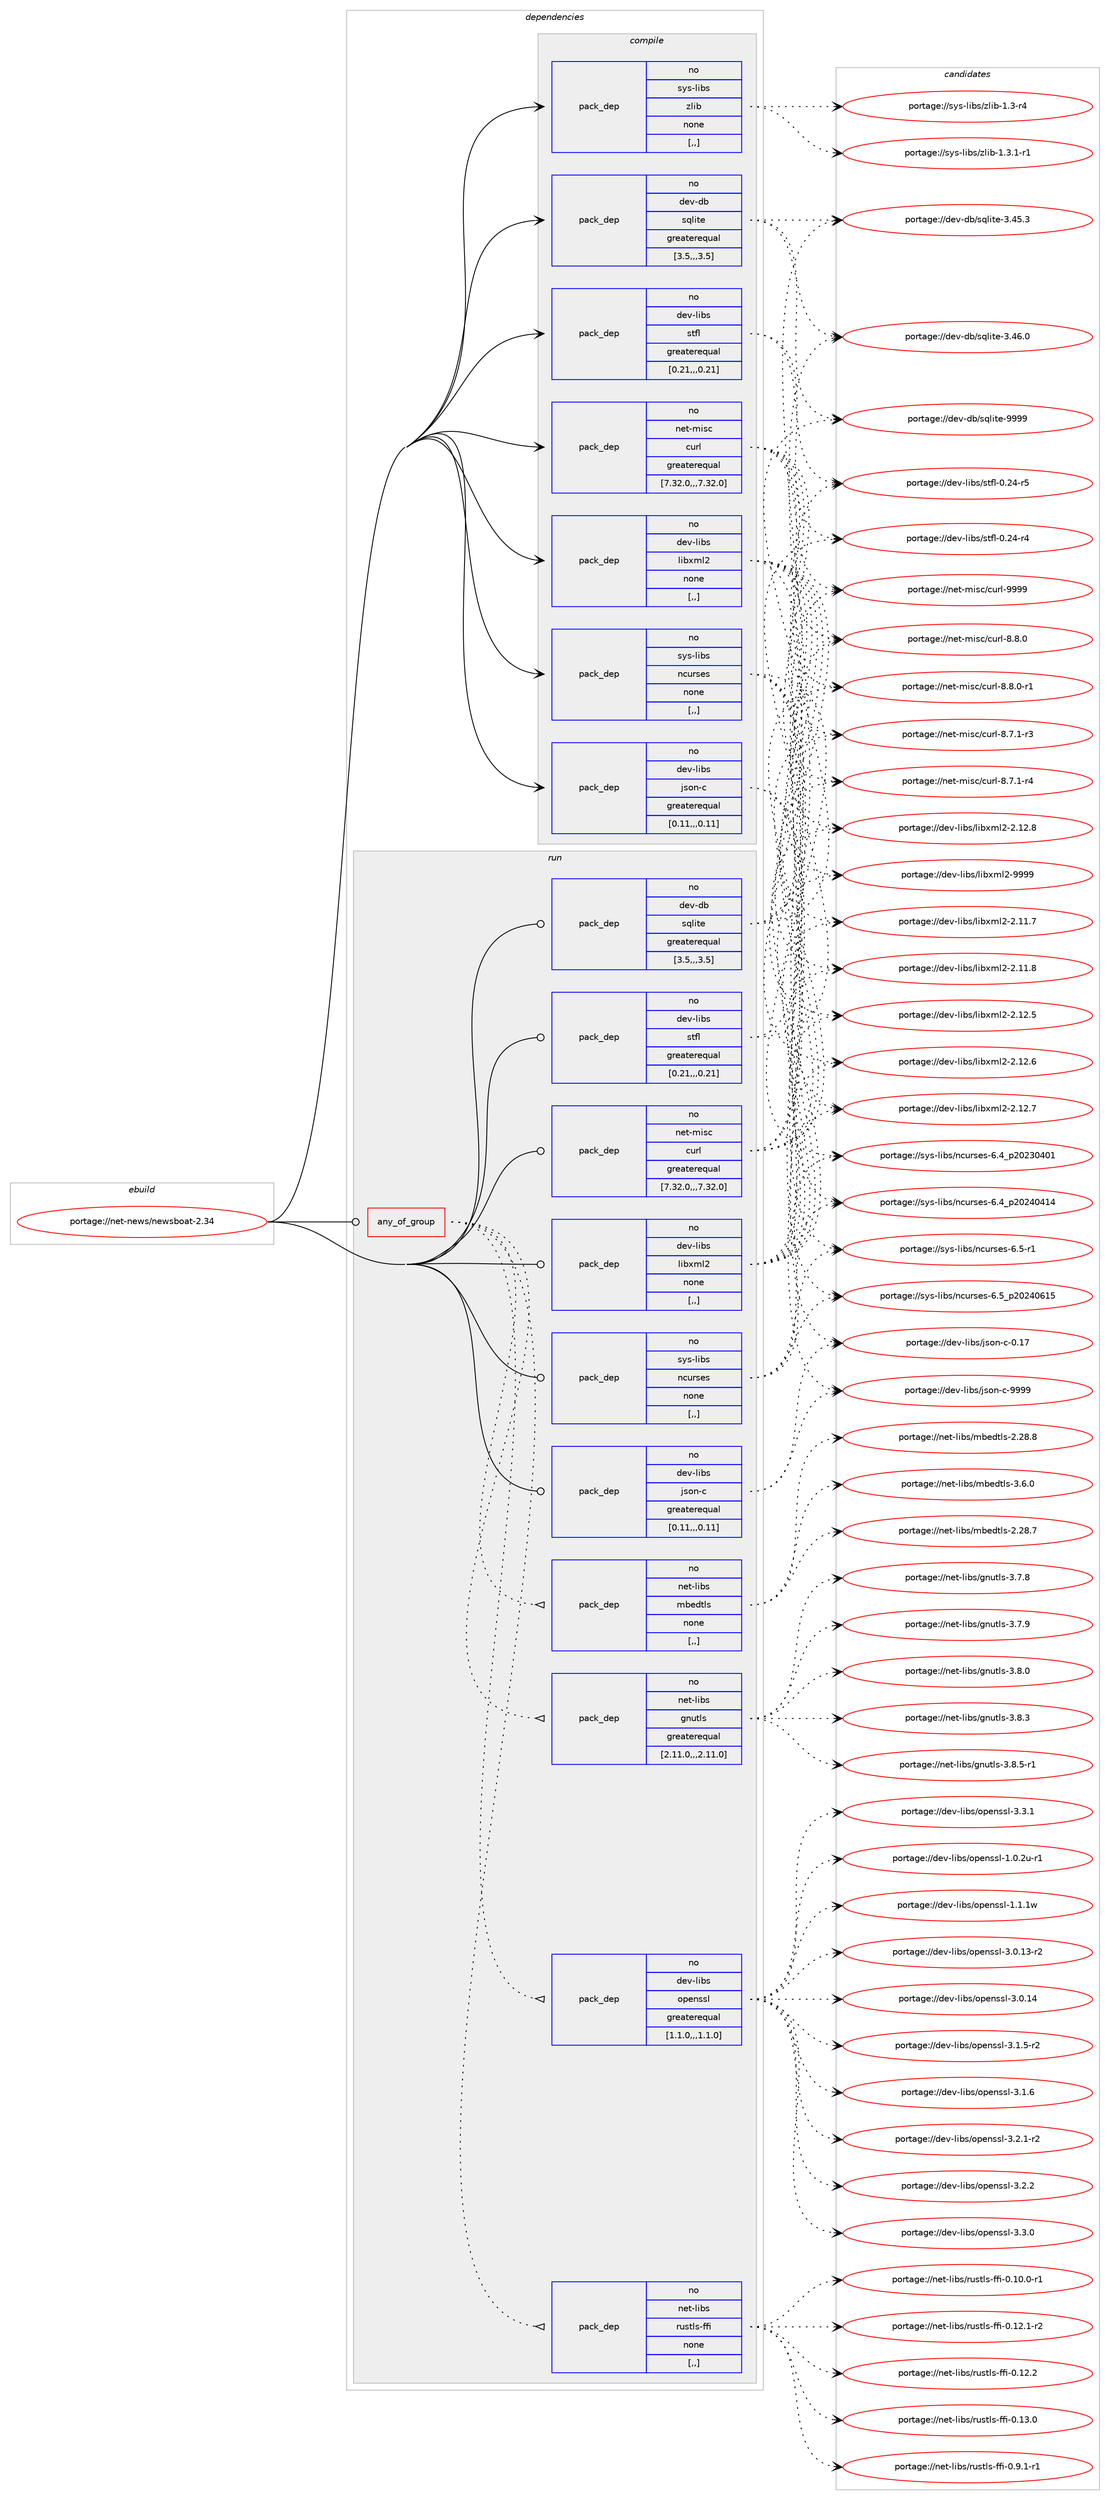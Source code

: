 digraph prolog {

# *************
# Graph options
# *************

newrank=true;
concentrate=true;
compound=true;
graph [rankdir=LR,fontname=Helvetica,fontsize=10,ranksep=1.5];#, ranksep=2.5, nodesep=0.2];
edge  [arrowhead=vee];
node  [fontname=Helvetica,fontsize=10];

# **********
# The ebuild
# **********

subgraph cluster_leftcol {
color=gray;
rank=same;
label=<<i>ebuild</i>>;
id [label="portage://net-news/newsboat-2.34", color=red, width=4, href="../net-news/newsboat-2.34.svg"];
}

# ****************
# The dependencies
# ****************

subgraph cluster_midcol {
color=gray;
label=<<i>dependencies</i>>;
subgraph cluster_compile {
fillcolor="#eeeeee";
style=filled;
label=<<i>compile</i>>;
subgraph pack270285 {
dependency370590 [label=<<TABLE BORDER="0" CELLBORDER="1" CELLSPACING="0" CELLPADDING="4" WIDTH="220"><TR><TD ROWSPAN="6" CELLPADDING="30">pack_dep</TD></TR><TR><TD WIDTH="110">no</TD></TR><TR><TD>dev-db</TD></TR><TR><TD>sqlite</TD></TR><TR><TD>greaterequal</TD></TR><TR><TD>[3.5,,,3.5]</TD></TR></TABLE>>, shape=none, color=blue];
}
id:e -> dependency370590:w [weight=20,style="solid",arrowhead="vee"];
subgraph pack270286 {
dependency370591 [label=<<TABLE BORDER="0" CELLBORDER="1" CELLSPACING="0" CELLPADDING="4" WIDTH="220"><TR><TD ROWSPAN="6" CELLPADDING="30">pack_dep</TD></TR><TR><TD WIDTH="110">no</TD></TR><TR><TD>dev-libs</TD></TR><TR><TD>json-c</TD></TR><TR><TD>greaterequal</TD></TR><TR><TD>[0.11,,,0.11]</TD></TR></TABLE>>, shape=none, color=blue];
}
id:e -> dependency370591:w [weight=20,style="solid",arrowhead="vee"];
subgraph pack270287 {
dependency370592 [label=<<TABLE BORDER="0" CELLBORDER="1" CELLSPACING="0" CELLPADDING="4" WIDTH="220"><TR><TD ROWSPAN="6" CELLPADDING="30">pack_dep</TD></TR><TR><TD WIDTH="110">no</TD></TR><TR><TD>dev-libs</TD></TR><TR><TD>libxml2</TD></TR><TR><TD>none</TD></TR><TR><TD>[,,]</TD></TR></TABLE>>, shape=none, color=blue];
}
id:e -> dependency370592:w [weight=20,style="solid",arrowhead="vee"];
subgraph pack270288 {
dependency370593 [label=<<TABLE BORDER="0" CELLBORDER="1" CELLSPACING="0" CELLPADDING="4" WIDTH="220"><TR><TD ROWSPAN="6" CELLPADDING="30">pack_dep</TD></TR><TR><TD WIDTH="110">no</TD></TR><TR><TD>dev-libs</TD></TR><TR><TD>stfl</TD></TR><TR><TD>greaterequal</TD></TR><TR><TD>[0.21,,,0.21]</TD></TR></TABLE>>, shape=none, color=blue];
}
id:e -> dependency370593:w [weight=20,style="solid",arrowhead="vee"];
subgraph pack270289 {
dependency370594 [label=<<TABLE BORDER="0" CELLBORDER="1" CELLSPACING="0" CELLPADDING="4" WIDTH="220"><TR><TD ROWSPAN="6" CELLPADDING="30">pack_dep</TD></TR><TR><TD WIDTH="110">no</TD></TR><TR><TD>net-misc</TD></TR><TR><TD>curl</TD></TR><TR><TD>greaterequal</TD></TR><TR><TD>[7.32.0,,,7.32.0]</TD></TR></TABLE>>, shape=none, color=blue];
}
id:e -> dependency370594:w [weight=20,style="solid",arrowhead="vee"];
subgraph pack270290 {
dependency370595 [label=<<TABLE BORDER="0" CELLBORDER="1" CELLSPACING="0" CELLPADDING="4" WIDTH="220"><TR><TD ROWSPAN="6" CELLPADDING="30">pack_dep</TD></TR><TR><TD WIDTH="110">no</TD></TR><TR><TD>sys-libs</TD></TR><TR><TD>ncurses</TD></TR><TR><TD>none</TD></TR><TR><TD>[,,]</TD></TR></TABLE>>, shape=none, color=blue];
}
id:e -> dependency370595:w [weight=20,style="solid",arrowhead="vee"];
subgraph pack270291 {
dependency370596 [label=<<TABLE BORDER="0" CELLBORDER="1" CELLSPACING="0" CELLPADDING="4" WIDTH="220"><TR><TD ROWSPAN="6" CELLPADDING="30">pack_dep</TD></TR><TR><TD WIDTH="110">no</TD></TR><TR><TD>sys-libs</TD></TR><TR><TD>zlib</TD></TR><TR><TD>none</TD></TR><TR><TD>[,,]</TD></TR></TABLE>>, shape=none, color=blue];
}
id:e -> dependency370596:w [weight=20,style="solid",arrowhead="vee"];
}
subgraph cluster_compileandrun {
fillcolor="#eeeeee";
style=filled;
label=<<i>compile and run</i>>;
}
subgraph cluster_run {
fillcolor="#eeeeee";
style=filled;
label=<<i>run</i>>;
subgraph any2499 {
dependency370597 [label=<<TABLE BORDER="0" CELLBORDER="1" CELLSPACING="0" CELLPADDING="4"><TR><TD CELLPADDING="10">any_of_group</TD></TR></TABLE>>, shape=none, color=red];subgraph pack270292 {
dependency370598 [label=<<TABLE BORDER="0" CELLBORDER="1" CELLSPACING="0" CELLPADDING="4" WIDTH="220"><TR><TD ROWSPAN="6" CELLPADDING="30">pack_dep</TD></TR><TR><TD WIDTH="110">no</TD></TR><TR><TD>dev-libs</TD></TR><TR><TD>openssl</TD></TR><TR><TD>greaterequal</TD></TR><TR><TD>[1.1.0,,,1.1.0]</TD></TR></TABLE>>, shape=none, color=blue];
}
dependency370597:e -> dependency370598:w [weight=20,style="dotted",arrowhead="oinv"];
subgraph pack270293 {
dependency370599 [label=<<TABLE BORDER="0" CELLBORDER="1" CELLSPACING="0" CELLPADDING="4" WIDTH="220"><TR><TD ROWSPAN="6" CELLPADDING="30">pack_dep</TD></TR><TR><TD WIDTH="110">no</TD></TR><TR><TD>net-libs</TD></TR><TR><TD>gnutls</TD></TR><TR><TD>greaterequal</TD></TR><TR><TD>[2.11.0,,,2.11.0]</TD></TR></TABLE>>, shape=none, color=blue];
}
dependency370597:e -> dependency370599:w [weight=20,style="dotted",arrowhead="oinv"];
subgraph pack270294 {
dependency370600 [label=<<TABLE BORDER="0" CELLBORDER="1" CELLSPACING="0" CELLPADDING="4" WIDTH="220"><TR><TD ROWSPAN="6" CELLPADDING="30">pack_dep</TD></TR><TR><TD WIDTH="110">no</TD></TR><TR><TD>net-libs</TD></TR><TR><TD>mbedtls</TD></TR><TR><TD>none</TD></TR><TR><TD>[,,]</TD></TR></TABLE>>, shape=none, color=blue];
}
dependency370597:e -> dependency370600:w [weight=20,style="dotted",arrowhead="oinv"];
subgraph pack270295 {
dependency370601 [label=<<TABLE BORDER="0" CELLBORDER="1" CELLSPACING="0" CELLPADDING="4" WIDTH="220"><TR><TD ROWSPAN="6" CELLPADDING="30">pack_dep</TD></TR><TR><TD WIDTH="110">no</TD></TR><TR><TD>net-libs</TD></TR><TR><TD>rustls-ffi</TD></TR><TR><TD>none</TD></TR><TR><TD>[,,]</TD></TR></TABLE>>, shape=none, color=blue];
}
dependency370597:e -> dependency370601:w [weight=20,style="dotted",arrowhead="oinv"];
}
id:e -> dependency370597:w [weight=20,style="solid",arrowhead="odot"];
subgraph pack270296 {
dependency370602 [label=<<TABLE BORDER="0" CELLBORDER="1" CELLSPACING="0" CELLPADDING="4" WIDTH="220"><TR><TD ROWSPAN="6" CELLPADDING="30">pack_dep</TD></TR><TR><TD WIDTH="110">no</TD></TR><TR><TD>dev-db</TD></TR><TR><TD>sqlite</TD></TR><TR><TD>greaterequal</TD></TR><TR><TD>[3.5,,,3.5]</TD></TR></TABLE>>, shape=none, color=blue];
}
id:e -> dependency370602:w [weight=20,style="solid",arrowhead="odot"];
subgraph pack270297 {
dependency370603 [label=<<TABLE BORDER="0" CELLBORDER="1" CELLSPACING="0" CELLPADDING="4" WIDTH="220"><TR><TD ROWSPAN="6" CELLPADDING="30">pack_dep</TD></TR><TR><TD WIDTH="110">no</TD></TR><TR><TD>dev-libs</TD></TR><TR><TD>json-c</TD></TR><TR><TD>greaterequal</TD></TR><TR><TD>[0.11,,,0.11]</TD></TR></TABLE>>, shape=none, color=blue];
}
id:e -> dependency370603:w [weight=20,style="solid",arrowhead="odot"];
subgraph pack270298 {
dependency370604 [label=<<TABLE BORDER="0" CELLBORDER="1" CELLSPACING="0" CELLPADDING="4" WIDTH="220"><TR><TD ROWSPAN="6" CELLPADDING="30">pack_dep</TD></TR><TR><TD WIDTH="110">no</TD></TR><TR><TD>dev-libs</TD></TR><TR><TD>libxml2</TD></TR><TR><TD>none</TD></TR><TR><TD>[,,]</TD></TR></TABLE>>, shape=none, color=blue];
}
id:e -> dependency370604:w [weight=20,style="solid",arrowhead="odot"];
subgraph pack270299 {
dependency370605 [label=<<TABLE BORDER="0" CELLBORDER="1" CELLSPACING="0" CELLPADDING="4" WIDTH="220"><TR><TD ROWSPAN="6" CELLPADDING="30">pack_dep</TD></TR><TR><TD WIDTH="110">no</TD></TR><TR><TD>dev-libs</TD></TR><TR><TD>stfl</TD></TR><TR><TD>greaterequal</TD></TR><TR><TD>[0.21,,,0.21]</TD></TR></TABLE>>, shape=none, color=blue];
}
id:e -> dependency370605:w [weight=20,style="solid",arrowhead="odot"];
subgraph pack270300 {
dependency370606 [label=<<TABLE BORDER="0" CELLBORDER="1" CELLSPACING="0" CELLPADDING="4" WIDTH="220"><TR><TD ROWSPAN="6" CELLPADDING="30">pack_dep</TD></TR><TR><TD WIDTH="110">no</TD></TR><TR><TD>net-misc</TD></TR><TR><TD>curl</TD></TR><TR><TD>greaterequal</TD></TR><TR><TD>[7.32.0,,,7.32.0]</TD></TR></TABLE>>, shape=none, color=blue];
}
id:e -> dependency370606:w [weight=20,style="solid",arrowhead="odot"];
subgraph pack270301 {
dependency370607 [label=<<TABLE BORDER="0" CELLBORDER="1" CELLSPACING="0" CELLPADDING="4" WIDTH="220"><TR><TD ROWSPAN="6" CELLPADDING="30">pack_dep</TD></TR><TR><TD WIDTH="110">no</TD></TR><TR><TD>sys-libs</TD></TR><TR><TD>ncurses</TD></TR><TR><TD>none</TD></TR><TR><TD>[,,]</TD></TR></TABLE>>, shape=none, color=blue];
}
id:e -> dependency370607:w [weight=20,style="solid",arrowhead="odot"];
}
}

# **************
# The candidates
# **************

subgraph cluster_choices {
rank=same;
color=gray;
label=<<i>candidates</i>>;

subgraph choice270285 {
color=black;
nodesep=1;
choice10010111845100984711511310810511610145514652534651 [label="portage://dev-db/sqlite-3.45.3", color=red, width=4,href="../dev-db/sqlite-3.45.3.svg"];
choice10010111845100984711511310810511610145514652544648 [label="portage://dev-db/sqlite-3.46.0", color=red, width=4,href="../dev-db/sqlite-3.46.0.svg"];
choice1001011184510098471151131081051161014557575757 [label="portage://dev-db/sqlite-9999", color=red, width=4,href="../dev-db/sqlite-9999.svg"];
dependency370590:e -> choice10010111845100984711511310810511610145514652534651:w [style=dotted,weight="100"];
dependency370590:e -> choice10010111845100984711511310810511610145514652544648:w [style=dotted,weight="100"];
dependency370590:e -> choice1001011184510098471151131081051161014557575757:w [style=dotted,weight="100"];
}
subgraph choice270286 {
color=black;
nodesep=1;
choice10010111845108105981154710611511111045994548464955 [label="portage://dev-libs/json-c-0.17", color=red, width=4,href="../dev-libs/json-c-0.17.svg"];
choice10010111845108105981154710611511111045994557575757 [label="portage://dev-libs/json-c-9999", color=red, width=4,href="../dev-libs/json-c-9999.svg"];
dependency370591:e -> choice10010111845108105981154710611511111045994548464955:w [style=dotted,weight="100"];
dependency370591:e -> choice10010111845108105981154710611511111045994557575757:w [style=dotted,weight="100"];
}
subgraph choice270287 {
color=black;
nodesep=1;
choice100101118451081059811547108105981201091085045504649494655 [label="portage://dev-libs/libxml2-2.11.7", color=red, width=4,href="../dev-libs/libxml2-2.11.7.svg"];
choice100101118451081059811547108105981201091085045504649494656 [label="portage://dev-libs/libxml2-2.11.8", color=red, width=4,href="../dev-libs/libxml2-2.11.8.svg"];
choice100101118451081059811547108105981201091085045504649504653 [label="portage://dev-libs/libxml2-2.12.5", color=red, width=4,href="../dev-libs/libxml2-2.12.5.svg"];
choice100101118451081059811547108105981201091085045504649504654 [label="portage://dev-libs/libxml2-2.12.6", color=red, width=4,href="../dev-libs/libxml2-2.12.6.svg"];
choice100101118451081059811547108105981201091085045504649504655 [label="portage://dev-libs/libxml2-2.12.7", color=red, width=4,href="../dev-libs/libxml2-2.12.7.svg"];
choice100101118451081059811547108105981201091085045504649504656 [label="portage://dev-libs/libxml2-2.12.8", color=red, width=4,href="../dev-libs/libxml2-2.12.8.svg"];
choice10010111845108105981154710810598120109108504557575757 [label="portage://dev-libs/libxml2-9999", color=red, width=4,href="../dev-libs/libxml2-9999.svg"];
dependency370592:e -> choice100101118451081059811547108105981201091085045504649494655:w [style=dotted,weight="100"];
dependency370592:e -> choice100101118451081059811547108105981201091085045504649494656:w [style=dotted,weight="100"];
dependency370592:e -> choice100101118451081059811547108105981201091085045504649504653:w [style=dotted,weight="100"];
dependency370592:e -> choice100101118451081059811547108105981201091085045504649504654:w [style=dotted,weight="100"];
dependency370592:e -> choice100101118451081059811547108105981201091085045504649504655:w [style=dotted,weight="100"];
dependency370592:e -> choice100101118451081059811547108105981201091085045504649504656:w [style=dotted,weight="100"];
dependency370592:e -> choice10010111845108105981154710810598120109108504557575757:w [style=dotted,weight="100"];
}
subgraph choice270288 {
color=black;
nodesep=1;
choice10010111845108105981154711511610210845484650524511452 [label="portage://dev-libs/stfl-0.24-r4", color=red, width=4,href="../dev-libs/stfl-0.24-r4.svg"];
choice10010111845108105981154711511610210845484650524511453 [label="portage://dev-libs/stfl-0.24-r5", color=red, width=4,href="../dev-libs/stfl-0.24-r5.svg"];
dependency370593:e -> choice10010111845108105981154711511610210845484650524511452:w [style=dotted,weight="100"];
dependency370593:e -> choice10010111845108105981154711511610210845484650524511453:w [style=dotted,weight="100"];
}
subgraph choice270289 {
color=black;
nodesep=1;
choice110101116451091051159947991171141084556465546494511451 [label="portage://net-misc/curl-8.7.1-r3", color=red, width=4,href="../net-misc/curl-8.7.1-r3.svg"];
choice110101116451091051159947991171141084556465546494511452 [label="portage://net-misc/curl-8.7.1-r4", color=red, width=4,href="../net-misc/curl-8.7.1-r4.svg"];
choice11010111645109105115994799117114108455646564648 [label="portage://net-misc/curl-8.8.0", color=red, width=4,href="../net-misc/curl-8.8.0.svg"];
choice110101116451091051159947991171141084556465646484511449 [label="portage://net-misc/curl-8.8.0-r1", color=red, width=4,href="../net-misc/curl-8.8.0-r1.svg"];
choice110101116451091051159947991171141084557575757 [label="portage://net-misc/curl-9999", color=red, width=4,href="../net-misc/curl-9999.svg"];
dependency370594:e -> choice110101116451091051159947991171141084556465546494511451:w [style=dotted,weight="100"];
dependency370594:e -> choice110101116451091051159947991171141084556465546494511452:w [style=dotted,weight="100"];
dependency370594:e -> choice11010111645109105115994799117114108455646564648:w [style=dotted,weight="100"];
dependency370594:e -> choice110101116451091051159947991171141084556465646484511449:w [style=dotted,weight="100"];
dependency370594:e -> choice110101116451091051159947991171141084557575757:w [style=dotted,weight="100"];
}
subgraph choice270290 {
color=black;
nodesep=1;
choice1151211154510810598115471109911711411510111545544652951125048505148524849 [label="portage://sys-libs/ncurses-6.4_p20230401", color=red, width=4,href="../sys-libs/ncurses-6.4_p20230401.svg"];
choice1151211154510810598115471109911711411510111545544652951125048505248524952 [label="portage://sys-libs/ncurses-6.4_p20240414", color=red, width=4,href="../sys-libs/ncurses-6.4_p20240414.svg"];
choice11512111545108105981154711099117114115101115455446534511449 [label="portage://sys-libs/ncurses-6.5-r1", color=red, width=4,href="../sys-libs/ncurses-6.5-r1.svg"];
choice1151211154510810598115471109911711411510111545544653951125048505248544953 [label="portage://sys-libs/ncurses-6.5_p20240615", color=red, width=4,href="../sys-libs/ncurses-6.5_p20240615.svg"];
dependency370595:e -> choice1151211154510810598115471109911711411510111545544652951125048505148524849:w [style=dotted,weight="100"];
dependency370595:e -> choice1151211154510810598115471109911711411510111545544652951125048505248524952:w [style=dotted,weight="100"];
dependency370595:e -> choice11512111545108105981154711099117114115101115455446534511449:w [style=dotted,weight="100"];
dependency370595:e -> choice1151211154510810598115471109911711411510111545544653951125048505248544953:w [style=dotted,weight="100"];
}
subgraph choice270291 {
color=black;
nodesep=1;
choice11512111545108105981154712210810598454946514511452 [label="portage://sys-libs/zlib-1.3-r4", color=red, width=4,href="../sys-libs/zlib-1.3-r4.svg"];
choice115121115451081059811547122108105984549465146494511449 [label="portage://sys-libs/zlib-1.3.1-r1", color=red, width=4,href="../sys-libs/zlib-1.3.1-r1.svg"];
dependency370596:e -> choice11512111545108105981154712210810598454946514511452:w [style=dotted,weight="100"];
dependency370596:e -> choice115121115451081059811547122108105984549465146494511449:w [style=dotted,weight="100"];
}
subgraph choice270292 {
color=black;
nodesep=1;
choice1001011184510810598115471111121011101151151084549464846501174511449 [label="portage://dev-libs/openssl-1.0.2u-r1", color=red, width=4,href="../dev-libs/openssl-1.0.2u-r1.svg"];
choice100101118451081059811547111112101110115115108454946494649119 [label="portage://dev-libs/openssl-1.1.1w", color=red, width=4,href="../dev-libs/openssl-1.1.1w.svg"];
choice100101118451081059811547111112101110115115108455146484649514511450 [label="portage://dev-libs/openssl-3.0.13-r2", color=red, width=4,href="../dev-libs/openssl-3.0.13-r2.svg"];
choice10010111845108105981154711111210111011511510845514648464952 [label="portage://dev-libs/openssl-3.0.14", color=red, width=4,href="../dev-libs/openssl-3.0.14.svg"];
choice1001011184510810598115471111121011101151151084551464946534511450 [label="portage://dev-libs/openssl-3.1.5-r2", color=red, width=4,href="../dev-libs/openssl-3.1.5-r2.svg"];
choice100101118451081059811547111112101110115115108455146494654 [label="portage://dev-libs/openssl-3.1.6", color=red, width=4,href="../dev-libs/openssl-3.1.6.svg"];
choice1001011184510810598115471111121011101151151084551465046494511450 [label="portage://dev-libs/openssl-3.2.1-r2", color=red, width=4,href="../dev-libs/openssl-3.2.1-r2.svg"];
choice100101118451081059811547111112101110115115108455146504650 [label="portage://dev-libs/openssl-3.2.2", color=red, width=4,href="../dev-libs/openssl-3.2.2.svg"];
choice100101118451081059811547111112101110115115108455146514648 [label="portage://dev-libs/openssl-3.3.0", color=red, width=4,href="../dev-libs/openssl-3.3.0.svg"];
choice100101118451081059811547111112101110115115108455146514649 [label="portage://dev-libs/openssl-3.3.1", color=red, width=4,href="../dev-libs/openssl-3.3.1.svg"];
dependency370598:e -> choice1001011184510810598115471111121011101151151084549464846501174511449:w [style=dotted,weight="100"];
dependency370598:e -> choice100101118451081059811547111112101110115115108454946494649119:w [style=dotted,weight="100"];
dependency370598:e -> choice100101118451081059811547111112101110115115108455146484649514511450:w [style=dotted,weight="100"];
dependency370598:e -> choice10010111845108105981154711111210111011511510845514648464952:w [style=dotted,weight="100"];
dependency370598:e -> choice1001011184510810598115471111121011101151151084551464946534511450:w [style=dotted,weight="100"];
dependency370598:e -> choice100101118451081059811547111112101110115115108455146494654:w [style=dotted,weight="100"];
dependency370598:e -> choice1001011184510810598115471111121011101151151084551465046494511450:w [style=dotted,weight="100"];
dependency370598:e -> choice100101118451081059811547111112101110115115108455146504650:w [style=dotted,weight="100"];
dependency370598:e -> choice100101118451081059811547111112101110115115108455146514648:w [style=dotted,weight="100"];
dependency370598:e -> choice100101118451081059811547111112101110115115108455146514649:w [style=dotted,weight="100"];
}
subgraph choice270293 {
color=black;
nodesep=1;
choice110101116451081059811547103110117116108115455146554656 [label="portage://net-libs/gnutls-3.7.8", color=red, width=4,href="../net-libs/gnutls-3.7.8.svg"];
choice110101116451081059811547103110117116108115455146554657 [label="portage://net-libs/gnutls-3.7.9", color=red, width=4,href="../net-libs/gnutls-3.7.9.svg"];
choice110101116451081059811547103110117116108115455146564648 [label="portage://net-libs/gnutls-3.8.0", color=red, width=4,href="../net-libs/gnutls-3.8.0.svg"];
choice110101116451081059811547103110117116108115455146564651 [label="portage://net-libs/gnutls-3.8.3", color=red, width=4,href="../net-libs/gnutls-3.8.3.svg"];
choice1101011164510810598115471031101171161081154551465646534511449 [label="portage://net-libs/gnutls-3.8.5-r1", color=red, width=4,href="../net-libs/gnutls-3.8.5-r1.svg"];
dependency370599:e -> choice110101116451081059811547103110117116108115455146554656:w [style=dotted,weight="100"];
dependency370599:e -> choice110101116451081059811547103110117116108115455146554657:w [style=dotted,weight="100"];
dependency370599:e -> choice110101116451081059811547103110117116108115455146564648:w [style=dotted,weight="100"];
dependency370599:e -> choice110101116451081059811547103110117116108115455146564651:w [style=dotted,weight="100"];
dependency370599:e -> choice1101011164510810598115471031101171161081154551465646534511449:w [style=dotted,weight="100"];
}
subgraph choice270294 {
color=black;
nodesep=1;
choice1101011164510810598115471099810110011610811545504650564655 [label="portage://net-libs/mbedtls-2.28.7", color=red, width=4,href="../net-libs/mbedtls-2.28.7.svg"];
choice1101011164510810598115471099810110011610811545504650564656 [label="portage://net-libs/mbedtls-2.28.8", color=red, width=4,href="../net-libs/mbedtls-2.28.8.svg"];
choice11010111645108105981154710998101100116108115455146544648 [label="portage://net-libs/mbedtls-3.6.0", color=red, width=4,href="../net-libs/mbedtls-3.6.0.svg"];
dependency370600:e -> choice1101011164510810598115471099810110011610811545504650564655:w [style=dotted,weight="100"];
dependency370600:e -> choice1101011164510810598115471099810110011610811545504650564656:w [style=dotted,weight="100"];
dependency370600:e -> choice11010111645108105981154710998101100116108115455146544648:w [style=dotted,weight="100"];
}
subgraph choice270295 {
color=black;
nodesep=1;
choice11010111645108105981154711411711511610811545102102105454846494846484511449 [label="portage://net-libs/rustls-ffi-0.10.0-r1", color=red, width=4,href="../net-libs/rustls-ffi-0.10.0-r1.svg"];
choice11010111645108105981154711411711511610811545102102105454846495046494511450 [label="portage://net-libs/rustls-ffi-0.12.1-r2", color=red, width=4,href="../net-libs/rustls-ffi-0.12.1-r2.svg"];
choice1101011164510810598115471141171151161081154510210210545484649504650 [label="portage://net-libs/rustls-ffi-0.12.2", color=red, width=4,href="../net-libs/rustls-ffi-0.12.2.svg"];
choice1101011164510810598115471141171151161081154510210210545484649514648 [label="portage://net-libs/rustls-ffi-0.13.0", color=red, width=4,href="../net-libs/rustls-ffi-0.13.0.svg"];
choice110101116451081059811547114117115116108115451021021054548465746494511449 [label="portage://net-libs/rustls-ffi-0.9.1-r1", color=red, width=4,href="../net-libs/rustls-ffi-0.9.1-r1.svg"];
dependency370601:e -> choice11010111645108105981154711411711511610811545102102105454846494846484511449:w [style=dotted,weight="100"];
dependency370601:e -> choice11010111645108105981154711411711511610811545102102105454846495046494511450:w [style=dotted,weight="100"];
dependency370601:e -> choice1101011164510810598115471141171151161081154510210210545484649504650:w [style=dotted,weight="100"];
dependency370601:e -> choice1101011164510810598115471141171151161081154510210210545484649514648:w [style=dotted,weight="100"];
dependency370601:e -> choice110101116451081059811547114117115116108115451021021054548465746494511449:w [style=dotted,weight="100"];
}
subgraph choice270296 {
color=black;
nodesep=1;
choice10010111845100984711511310810511610145514652534651 [label="portage://dev-db/sqlite-3.45.3", color=red, width=4,href="../dev-db/sqlite-3.45.3.svg"];
choice10010111845100984711511310810511610145514652544648 [label="portage://dev-db/sqlite-3.46.0", color=red, width=4,href="../dev-db/sqlite-3.46.0.svg"];
choice1001011184510098471151131081051161014557575757 [label="portage://dev-db/sqlite-9999", color=red, width=4,href="../dev-db/sqlite-9999.svg"];
dependency370602:e -> choice10010111845100984711511310810511610145514652534651:w [style=dotted,weight="100"];
dependency370602:e -> choice10010111845100984711511310810511610145514652544648:w [style=dotted,weight="100"];
dependency370602:e -> choice1001011184510098471151131081051161014557575757:w [style=dotted,weight="100"];
}
subgraph choice270297 {
color=black;
nodesep=1;
choice10010111845108105981154710611511111045994548464955 [label="portage://dev-libs/json-c-0.17", color=red, width=4,href="../dev-libs/json-c-0.17.svg"];
choice10010111845108105981154710611511111045994557575757 [label="portage://dev-libs/json-c-9999", color=red, width=4,href="../dev-libs/json-c-9999.svg"];
dependency370603:e -> choice10010111845108105981154710611511111045994548464955:w [style=dotted,weight="100"];
dependency370603:e -> choice10010111845108105981154710611511111045994557575757:w [style=dotted,weight="100"];
}
subgraph choice270298 {
color=black;
nodesep=1;
choice100101118451081059811547108105981201091085045504649494655 [label="portage://dev-libs/libxml2-2.11.7", color=red, width=4,href="../dev-libs/libxml2-2.11.7.svg"];
choice100101118451081059811547108105981201091085045504649494656 [label="portage://dev-libs/libxml2-2.11.8", color=red, width=4,href="../dev-libs/libxml2-2.11.8.svg"];
choice100101118451081059811547108105981201091085045504649504653 [label="portage://dev-libs/libxml2-2.12.5", color=red, width=4,href="../dev-libs/libxml2-2.12.5.svg"];
choice100101118451081059811547108105981201091085045504649504654 [label="portage://dev-libs/libxml2-2.12.6", color=red, width=4,href="../dev-libs/libxml2-2.12.6.svg"];
choice100101118451081059811547108105981201091085045504649504655 [label="portage://dev-libs/libxml2-2.12.7", color=red, width=4,href="../dev-libs/libxml2-2.12.7.svg"];
choice100101118451081059811547108105981201091085045504649504656 [label="portage://dev-libs/libxml2-2.12.8", color=red, width=4,href="../dev-libs/libxml2-2.12.8.svg"];
choice10010111845108105981154710810598120109108504557575757 [label="portage://dev-libs/libxml2-9999", color=red, width=4,href="../dev-libs/libxml2-9999.svg"];
dependency370604:e -> choice100101118451081059811547108105981201091085045504649494655:w [style=dotted,weight="100"];
dependency370604:e -> choice100101118451081059811547108105981201091085045504649494656:w [style=dotted,weight="100"];
dependency370604:e -> choice100101118451081059811547108105981201091085045504649504653:w [style=dotted,weight="100"];
dependency370604:e -> choice100101118451081059811547108105981201091085045504649504654:w [style=dotted,weight="100"];
dependency370604:e -> choice100101118451081059811547108105981201091085045504649504655:w [style=dotted,weight="100"];
dependency370604:e -> choice100101118451081059811547108105981201091085045504649504656:w [style=dotted,weight="100"];
dependency370604:e -> choice10010111845108105981154710810598120109108504557575757:w [style=dotted,weight="100"];
}
subgraph choice270299 {
color=black;
nodesep=1;
choice10010111845108105981154711511610210845484650524511452 [label="portage://dev-libs/stfl-0.24-r4", color=red, width=4,href="../dev-libs/stfl-0.24-r4.svg"];
choice10010111845108105981154711511610210845484650524511453 [label="portage://dev-libs/stfl-0.24-r5", color=red, width=4,href="../dev-libs/stfl-0.24-r5.svg"];
dependency370605:e -> choice10010111845108105981154711511610210845484650524511452:w [style=dotted,weight="100"];
dependency370605:e -> choice10010111845108105981154711511610210845484650524511453:w [style=dotted,weight="100"];
}
subgraph choice270300 {
color=black;
nodesep=1;
choice110101116451091051159947991171141084556465546494511451 [label="portage://net-misc/curl-8.7.1-r3", color=red, width=4,href="../net-misc/curl-8.7.1-r3.svg"];
choice110101116451091051159947991171141084556465546494511452 [label="portage://net-misc/curl-8.7.1-r4", color=red, width=4,href="../net-misc/curl-8.7.1-r4.svg"];
choice11010111645109105115994799117114108455646564648 [label="portage://net-misc/curl-8.8.0", color=red, width=4,href="../net-misc/curl-8.8.0.svg"];
choice110101116451091051159947991171141084556465646484511449 [label="portage://net-misc/curl-8.8.0-r1", color=red, width=4,href="../net-misc/curl-8.8.0-r1.svg"];
choice110101116451091051159947991171141084557575757 [label="portage://net-misc/curl-9999", color=red, width=4,href="../net-misc/curl-9999.svg"];
dependency370606:e -> choice110101116451091051159947991171141084556465546494511451:w [style=dotted,weight="100"];
dependency370606:e -> choice110101116451091051159947991171141084556465546494511452:w [style=dotted,weight="100"];
dependency370606:e -> choice11010111645109105115994799117114108455646564648:w [style=dotted,weight="100"];
dependency370606:e -> choice110101116451091051159947991171141084556465646484511449:w [style=dotted,weight="100"];
dependency370606:e -> choice110101116451091051159947991171141084557575757:w [style=dotted,weight="100"];
}
subgraph choice270301 {
color=black;
nodesep=1;
choice1151211154510810598115471109911711411510111545544652951125048505148524849 [label="portage://sys-libs/ncurses-6.4_p20230401", color=red, width=4,href="../sys-libs/ncurses-6.4_p20230401.svg"];
choice1151211154510810598115471109911711411510111545544652951125048505248524952 [label="portage://sys-libs/ncurses-6.4_p20240414", color=red, width=4,href="../sys-libs/ncurses-6.4_p20240414.svg"];
choice11512111545108105981154711099117114115101115455446534511449 [label="portage://sys-libs/ncurses-6.5-r1", color=red, width=4,href="../sys-libs/ncurses-6.5-r1.svg"];
choice1151211154510810598115471109911711411510111545544653951125048505248544953 [label="portage://sys-libs/ncurses-6.5_p20240615", color=red, width=4,href="../sys-libs/ncurses-6.5_p20240615.svg"];
dependency370607:e -> choice1151211154510810598115471109911711411510111545544652951125048505148524849:w [style=dotted,weight="100"];
dependency370607:e -> choice1151211154510810598115471109911711411510111545544652951125048505248524952:w [style=dotted,weight="100"];
dependency370607:e -> choice11512111545108105981154711099117114115101115455446534511449:w [style=dotted,weight="100"];
dependency370607:e -> choice1151211154510810598115471109911711411510111545544653951125048505248544953:w [style=dotted,weight="100"];
}
}

}

